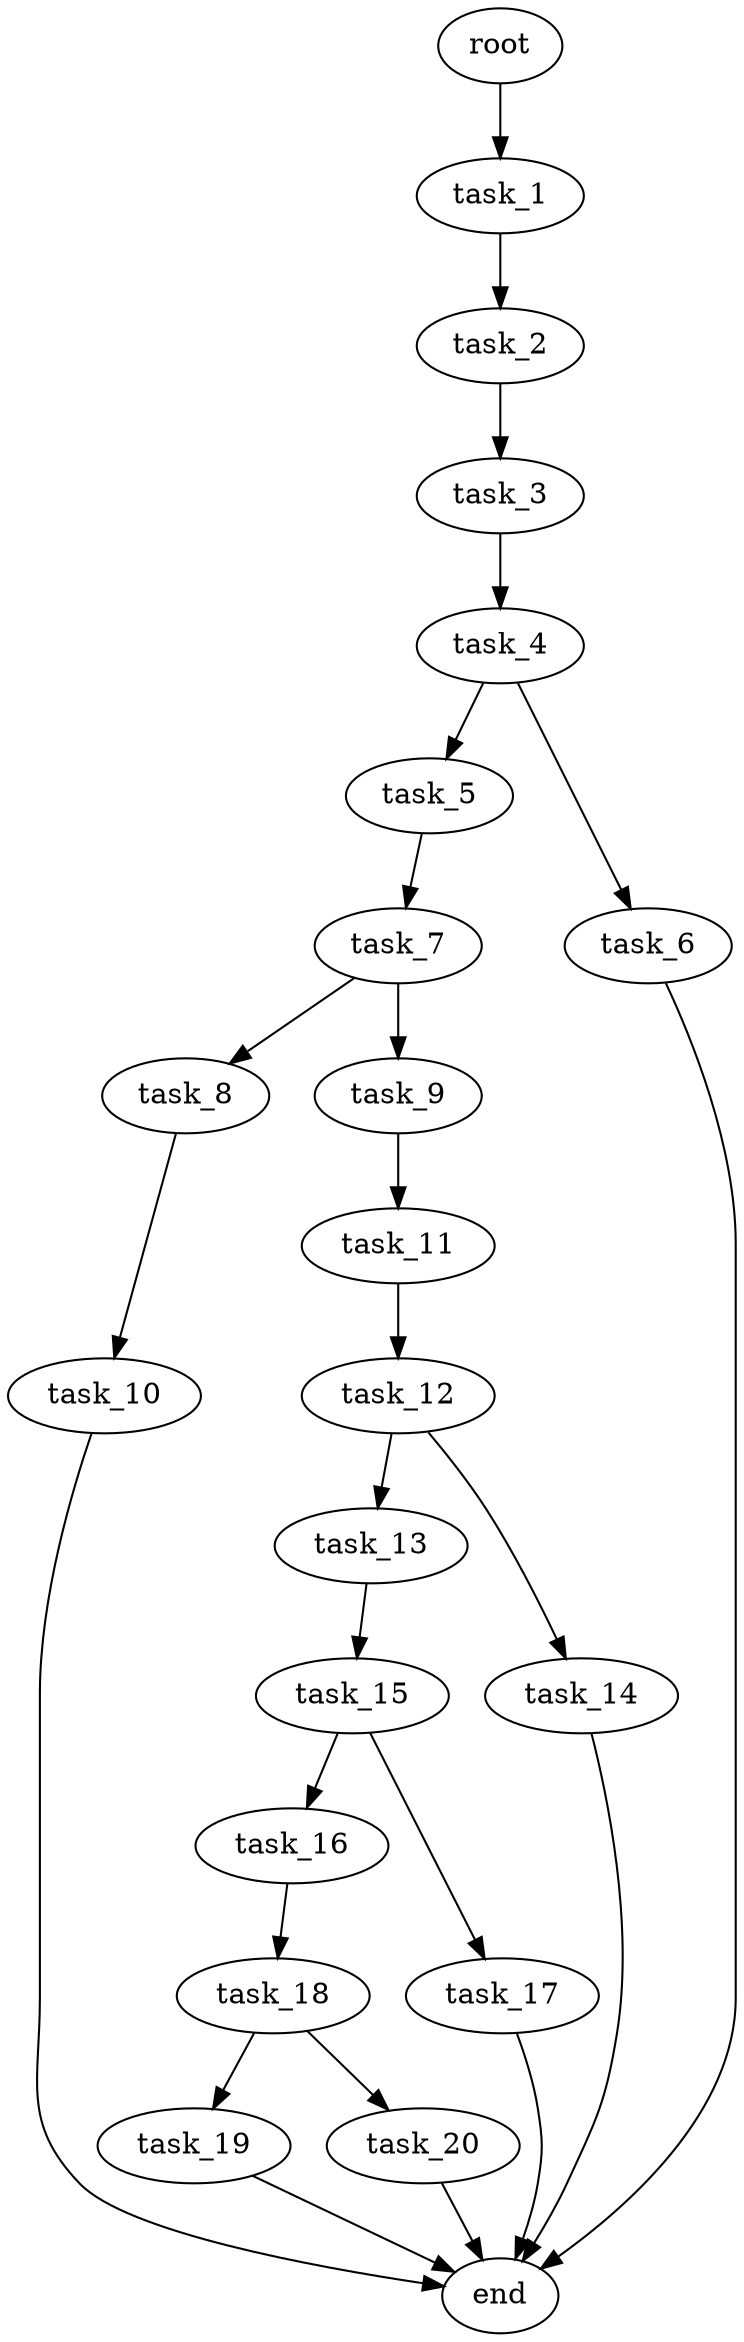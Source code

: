 digraph G {
  root [size="0.000000e+00"];
  task_1 [size="2.767881e+01"];
  task_2 [size="2.003192e+01"];
  task_3 [size="1.023749e+01"];
  task_4 [size="6.653225e+01"];
  task_5 [size="3.108085e+01"];
  task_6 [size="2.869297e+01"];
  task_7 [size="5.920982e+01"];
  task_8 [size="5.048238e+01"];
  task_9 [size="6.704605e+01"];
  task_10 [size="2.612540e+01"];
  task_11 [size="1.970348e+01"];
  task_12 [size="3.193504e+01"];
  task_13 [size="1.251909e+01"];
  task_14 [size="3.141814e+01"];
  task_15 [size="3.294337e+01"];
  task_16 [size="2.882303e+01"];
  task_17 [size="4.141335e+01"];
  task_18 [size="8.354312e+01"];
  task_19 [size="5.651821e+01"];
  task_20 [size="6.099632e+01"];
  end [size="0.000000e+00"];

  root -> task_1 [size="1.000000e-12"];
  task_1 -> task_2 [size="2.003192e+01"];
  task_2 -> task_3 [size="1.023749e+01"];
  task_3 -> task_4 [size="6.653225e+01"];
  task_4 -> task_5 [size="3.108085e+01"];
  task_4 -> task_6 [size="2.869297e+01"];
  task_5 -> task_7 [size="5.920982e+01"];
  task_6 -> end [size="1.000000e-12"];
  task_7 -> task_8 [size="5.048238e+01"];
  task_7 -> task_9 [size="6.704605e+01"];
  task_8 -> task_10 [size="2.612540e+01"];
  task_9 -> task_11 [size="1.970348e+01"];
  task_10 -> end [size="1.000000e-12"];
  task_11 -> task_12 [size="3.193504e+01"];
  task_12 -> task_13 [size="1.251909e+01"];
  task_12 -> task_14 [size="3.141814e+01"];
  task_13 -> task_15 [size="3.294337e+01"];
  task_14 -> end [size="1.000000e-12"];
  task_15 -> task_16 [size="2.882303e+01"];
  task_15 -> task_17 [size="4.141335e+01"];
  task_16 -> task_18 [size="8.354312e+01"];
  task_17 -> end [size="1.000000e-12"];
  task_18 -> task_19 [size="5.651821e+01"];
  task_18 -> task_20 [size="6.099632e+01"];
  task_19 -> end [size="1.000000e-12"];
  task_20 -> end [size="1.000000e-12"];
}
